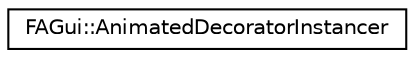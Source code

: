 digraph G
{
  edge [fontname="Helvetica",fontsize="10",labelfontname="Helvetica",labelfontsize="10"];
  node [fontname="Helvetica",fontsize="10",shape=record];
  rankdir="LR";
  Node1 [label="FAGui::AnimatedDecoratorInstancer",height=0.2,width=0.4,color="black", fillcolor="white", style="filled",URL="$class_f_a_gui_1_1_animated_decorator_instancer.html"];
}
